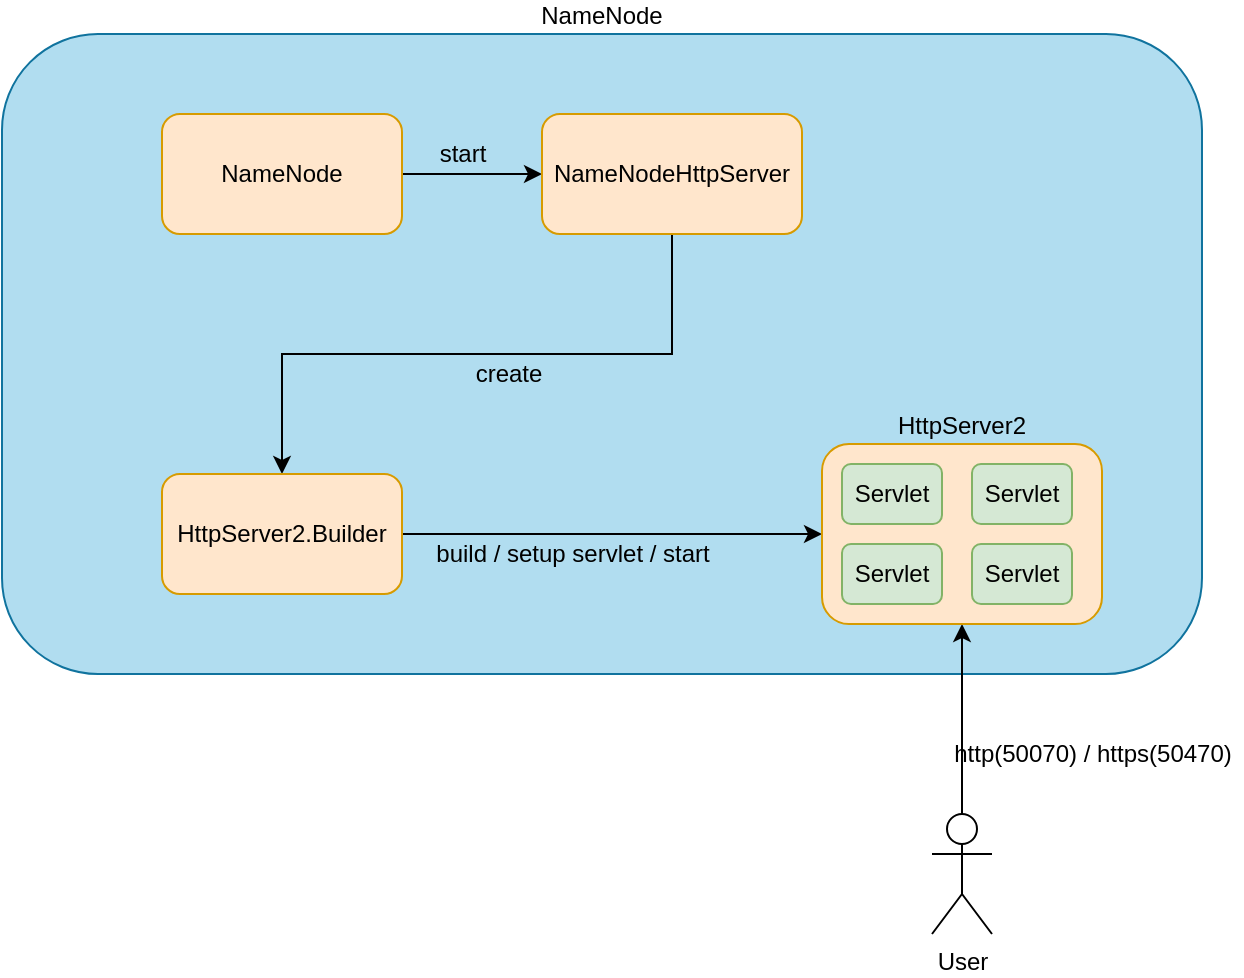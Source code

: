 <mxfile version="12.4.2" type="device" pages="1"><diagram id="hMM5rEuSsj2iR4DkiRbX" name="第 1 页"><mxGraphModel dx="1106" dy="830" grid="1" gridSize="10" guides="1" tooltips="1" connect="1" arrows="1" fold="1" page="1" pageScale="1" pageWidth="827" pageHeight="1169" math="0" shadow="0"><root><mxCell id="0"/><mxCell id="1" parent="0"/><mxCell id="BDT3rRYQlgIGQ-wY8mAq-1" value="NameNode" style="rounded=1;whiteSpace=wrap;html=1;labelPosition=center;verticalLabelPosition=top;align=center;verticalAlign=bottom;fillColor=#b1ddf0;strokeColor=#10739e;" parent="1" vertex="1"><mxGeometry x="40" y="160" width="600" height="320" as="geometry"/></mxCell><mxCell id="BDT3rRYQlgIGQ-wY8mAq-4" style="edgeStyle=orthogonalEdgeStyle;rounded=0;orthogonalLoop=1;jettySize=auto;html=1;entryX=0;entryY=0.5;entryDx=0;entryDy=0;" parent="1" source="BDT3rRYQlgIGQ-wY8mAq-2" edge="1"><mxGeometry relative="1" as="geometry"><mxPoint x="310" y="230" as="targetPoint"/></mxGeometry></mxCell><mxCell id="BDT3rRYQlgIGQ-wY8mAq-2" value="NameNode" style="rounded=1;whiteSpace=wrap;html=1;fillColor=#ffe6cc;strokeColor=#d79b00;" parent="1" vertex="1"><mxGeometry x="120" y="200" width="120" height="60" as="geometry"/></mxCell><mxCell id="BDT3rRYQlgIGQ-wY8mAq-5" value="start" style="text;html=1;align=center;verticalAlign=middle;resizable=0;points=[];;autosize=1;" parent="1" vertex="1"><mxGeometry x="250" y="210" width="40" height="20" as="geometry"/></mxCell><mxCell id="BDT3rRYQlgIGQ-wY8mAq-10" style="rounded=0;orthogonalLoop=1;jettySize=auto;html=1;entryX=0.5;entryY=0;entryDx=0;entryDy=0;edgeStyle=orthogonalEdgeStyle;" parent="1" source="BDT3rRYQlgIGQ-wY8mAq-7" target="BDT3rRYQlgIGQ-wY8mAq-8" edge="1"><mxGeometry relative="1" as="geometry"><Array as="points"><mxPoint x="375" y="320"/><mxPoint x="180" y="320"/></Array></mxGeometry></mxCell><mxCell id="BDT3rRYQlgIGQ-wY8mAq-7" value="NameNodeHttpServer" style="rounded=1;whiteSpace=wrap;html=1;fillColor=#ffe6cc;strokeColor=#d79b00;" parent="1" vertex="1"><mxGeometry x="310" y="200" width="130" height="60" as="geometry"/></mxCell><mxCell id="BDT3rRYQlgIGQ-wY8mAq-13" style="edgeStyle=orthogonalEdgeStyle;rounded=0;orthogonalLoop=1;jettySize=auto;html=1;entryX=0;entryY=0.5;entryDx=0;entryDy=0;" parent="1" source="BDT3rRYQlgIGQ-wY8mAq-8" target="BDT3rRYQlgIGQ-wY8mAq-12" edge="1"><mxGeometry relative="1" as="geometry"/></mxCell><mxCell id="BDT3rRYQlgIGQ-wY8mAq-8" value="HttpServer2.Builder" style="rounded=1;whiteSpace=wrap;html=1;fillColor=#ffe6cc;strokeColor=#d79b00;" parent="1" vertex="1"><mxGeometry x="120" y="380" width="120" height="60" as="geometry"/></mxCell><mxCell id="BDT3rRYQlgIGQ-wY8mAq-11" value="create" style="text;html=1;align=center;verticalAlign=middle;resizable=0;points=[];;autosize=1;" parent="1" vertex="1"><mxGeometry x="268" y="320" width="50" height="20" as="geometry"/></mxCell><mxCell id="BDT3rRYQlgIGQ-wY8mAq-14" value="build / setup servlet / start" style="text;html=1;align=center;verticalAlign=middle;resizable=0;points=[];;autosize=1;" parent="1" vertex="1"><mxGeometry x="250" y="410" width="150" height="20" as="geometry"/></mxCell><mxCell id="BDT3rRYQlgIGQ-wY8mAq-16" style="edgeStyle=orthogonalEdgeStyle;rounded=0;orthogonalLoop=1;jettySize=auto;html=1;entryX=0.5;entryY=1;entryDx=0;entryDy=0;" parent="1" source="BDT3rRYQlgIGQ-wY8mAq-15" target="BDT3rRYQlgIGQ-wY8mAq-12" edge="1"><mxGeometry relative="1" as="geometry"/></mxCell><mxCell id="BDT3rRYQlgIGQ-wY8mAq-15" value="User" style="shape=umlActor;verticalLabelPosition=bottom;labelBackgroundColor=#ffffff;verticalAlign=top;html=1;outlineConnect=0;rounded=1;" parent="1" vertex="1"><mxGeometry x="505" y="550" width="30" height="60" as="geometry"/></mxCell><mxCell id="BDT3rRYQlgIGQ-wY8mAq-17" value="http(50070) / https(50470)" style="text;html=1;align=center;verticalAlign=middle;resizable=0;points=[];;autosize=1;" parent="1" vertex="1"><mxGeometry x="510" y="510" width="150" height="20" as="geometry"/></mxCell><mxCell id="BDT3rRYQlgIGQ-wY8mAq-12" value="HttpServer2" style="rounded=1;whiteSpace=wrap;html=1;fillColor=#ffe6cc;strokeColor=#d79b00;labelPosition=center;verticalLabelPosition=top;align=center;verticalAlign=bottom;" parent="1" vertex="1"><mxGeometry x="450" y="365" width="140" height="90" as="geometry"/></mxCell><mxCell id="EN_jHZHUgQ6toW0P_p3a-1" value="Servlet" style="rounded=1;whiteSpace=wrap;html=1;fillColor=#d5e8d4;strokeColor=#82b366;" parent="1" vertex="1"><mxGeometry x="460" y="375" width="50" height="30" as="geometry"/></mxCell><mxCell id="EN_jHZHUgQ6toW0P_p3a-3" value="Servlet" style="rounded=1;whiteSpace=wrap;html=1;fillColor=#d5e8d4;strokeColor=#82b366;" parent="1" vertex="1"><mxGeometry x="460" y="415" width="50" height="30" as="geometry"/></mxCell><mxCell id="EN_jHZHUgQ6toW0P_p3a-4" value="Servlet" style="rounded=1;whiteSpace=wrap;html=1;fillColor=#d5e8d4;strokeColor=#82b366;" parent="1" vertex="1"><mxGeometry x="525" y="375" width="50" height="30" as="geometry"/></mxCell><mxCell id="EN_jHZHUgQ6toW0P_p3a-5" value="Servlet" style="rounded=1;whiteSpace=wrap;html=1;fillColor=#d5e8d4;strokeColor=#82b366;" parent="1" vertex="1"><mxGeometry x="525" y="415" width="50" height="30" as="geometry"/></mxCell></root></mxGraphModel></diagram></mxfile>